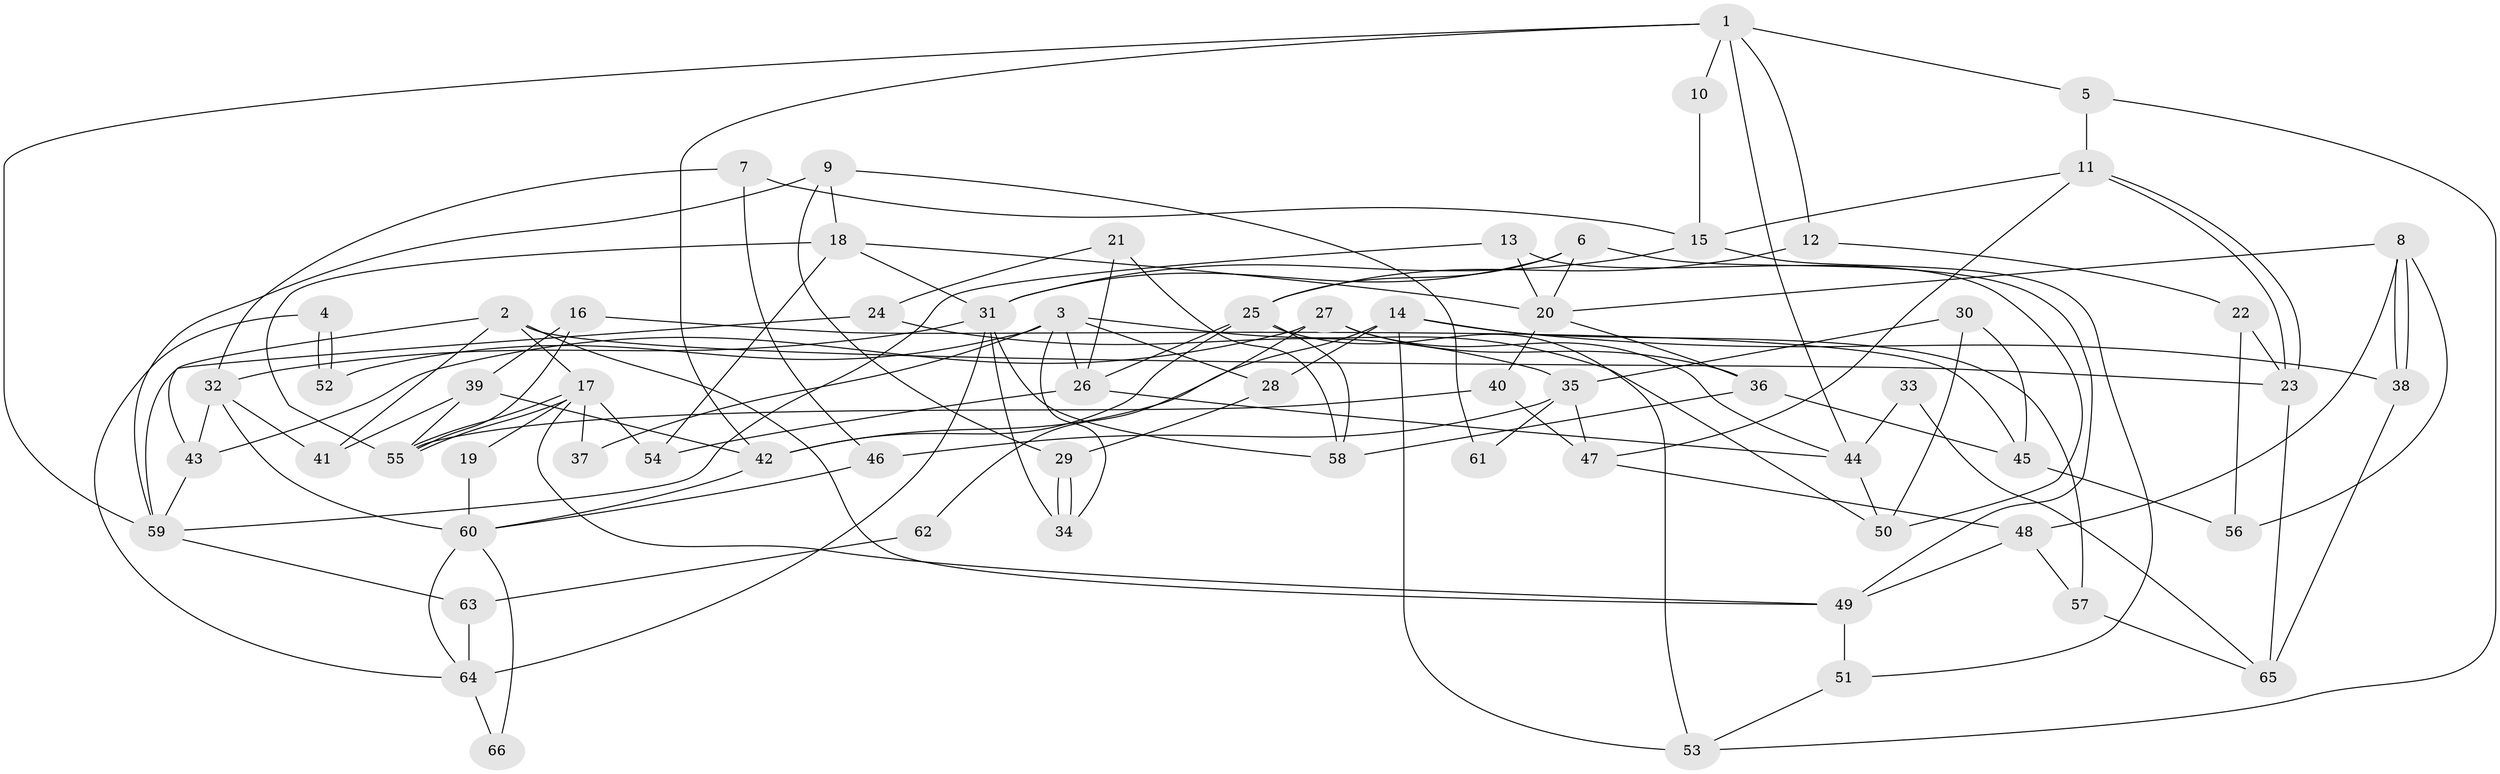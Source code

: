 // Generated by graph-tools (version 1.1) at 2025/50/03/09/25 03:50:11]
// undirected, 66 vertices, 132 edges
graph export_dot {
graph [start="1"]
  node [color=gray90,style=filled];
  1;
  2;
  3;
  4;
  5;
  6;
  7;
  8;
  9;
  10;
  11;
  12;
  13;
  14;
  15;
  16;
  17;
  18;
  19;
  20;
  21;
  22;
  23;
  24;
  25;
  26;
  27;
  28;
  29;
  30;
  31;
  32;
  33;
  34;
  35;
  36;
  37;
  38;
  39;
  40;
  41;
  42;
  43;
  44;
  45;
  46;
  47;
  48;
  49;
  50;
  51;
  52;
  53;
  54;
  55;
  56;
  57;
  58;
  59;
  60;
  61;
  62;
  63;
  64;
  65;
  66;
  1 -- 44;
  1 -- 42;
  1 -- 5;
  1 -- 10;
  1 -- 12;
  1 -- 59;
  2 -- 17;
  2 -- 41;
  2 -- 23;
  2 -- 43;
  2 -- 49;
  3 -- 26;
  3 -- 28;
  3 -- 34;
  3 -- 37;
  3 -- 50;
  3 -- 52;
  4 -- 52;
  4 -- 52;
  4 -- 64;
  5 -- 53;
  5 -- 11;
  6 -- 49;
  6 -- 20;
  6 -- 25;
  6 -- 31;
  7 -- 32;
  7 -- 15;
  7 -- 46;
  8 -- 56;
  8 -- 38;
  8 -- 38;
  8 -- 20;
  8 -- 48;
  9 -- 18;
  9 -- 59;
  9 -- 29;
  9 -- 61;
  10 -- 15;
  11 -- 23;
  11 -- 23;
  11 -- 15;
  11 -- 47;
  12 -- 25;
  12 -- 22;
  13 -- 20;
  13 -- 50;
  13 -- 59;
  14 -- 57;
  14 -- 42;
  14 -- 28;
  14 -- 38;
  14 -- 53;
  15 -- 31;
  15 -- 51;
  16 -- 39;
  16 -- 55;
  16 -- 45;
  17 -- 49;
  17 -- 55;
  17 -- 55;
  17 -- 19;
  17 -- 37;
  17 -- 54;
  18 -- 55;
  18 -- 31;
  18 -- 20;
  18 -- 54;
  19 -- 60;
  20 -- 36;
  20 -- 40;
  21 -- 26;
  21 -- 58;
  21 -- 24;
  22 -- 23;
  22 -- 56;
  23 -- 65;
  24 -- 59;
  24 -- 35;
  25 -- 26;
  25 -- 42;
  25 -- 53;
  25 -- 58;
  26 -- 44;
  26 -- 54;
  27 -- 36;
  27 -- 43;
  27 -- 44;
  27 -- 62;
  28 -- 29;
  29 -- 34;
  29 -- 34;
  30 -- 35;
  30 -- 45;
  30 -- 50;
  31 -- 34;
  31 -- 32;
  31 -- 58;
  31 -- 64;
  32 -- 43;
  32 -- 41;
  32 -- 60;
  33 -- 44;
  33 -- 65;
  35 -- 47;
  35 -- 46;
  35 -- 61;
  36 -- 58;
  36 -- 45;
  38 -- 65;
  39 -- 55;
  39 -- 42;
  39 -- 41;
  40 -- 47;
  40 -- 55;
  42 -- 60;
  43 -- 59;
  44 -- 50;
  45 -- 56;
  46 -- 60;
  47 -- 48;
  48 -- 49;
  48 -- 57;
  49 -- 51;
  51 -- 53;
  57 -- 65;
  59 -- 63;
  60 -- 64;
  60 -- 66;
  62 -- 63;
  63 -- 64;
  64 -- 66;
}
